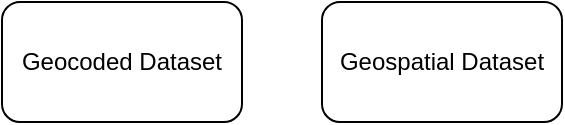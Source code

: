 <mxfile version="24.7.6">
  <diagram name="Seite-1" id="-IBiJnQX21RJHXxFAOmi">
    <mxGraphModel dx="2373" dy="1255" grid="1" gridSize="10" guides="1" tooltips="1" connect="1" arrows="1" fold="1" page="1" pageScale="1" pageWidth="827" pageHeight="1169" math="0" shadow="0">
      <root>
        <mxCell id="0" />
        <mxCell id="1" parent="0" />
        <mxCell id="6oIIlfV5L58pciKAMqpD-1" value="Geocoded Dataset" style="rounded=1;whiteSpace=wrap;html=1;" vertex="1" parent="1">
          <mxGeometry x="134" y="60" width="120" height="60" as="geometry" />
        </mxCell>
        <mxCell id="6oIIlfV5L58pciKAMqpD-2" value="Geospatial Dataset" style="rounded=1;whiteSpace=wrap;html=1;" vertex="1" parent="1">
          <mxGeometry x="294" y="60" width="120" height="60" as="geometry" />
        </mxCell>
      </root>
    </mxGraphModel>
  </diagram>
</mxfile>
